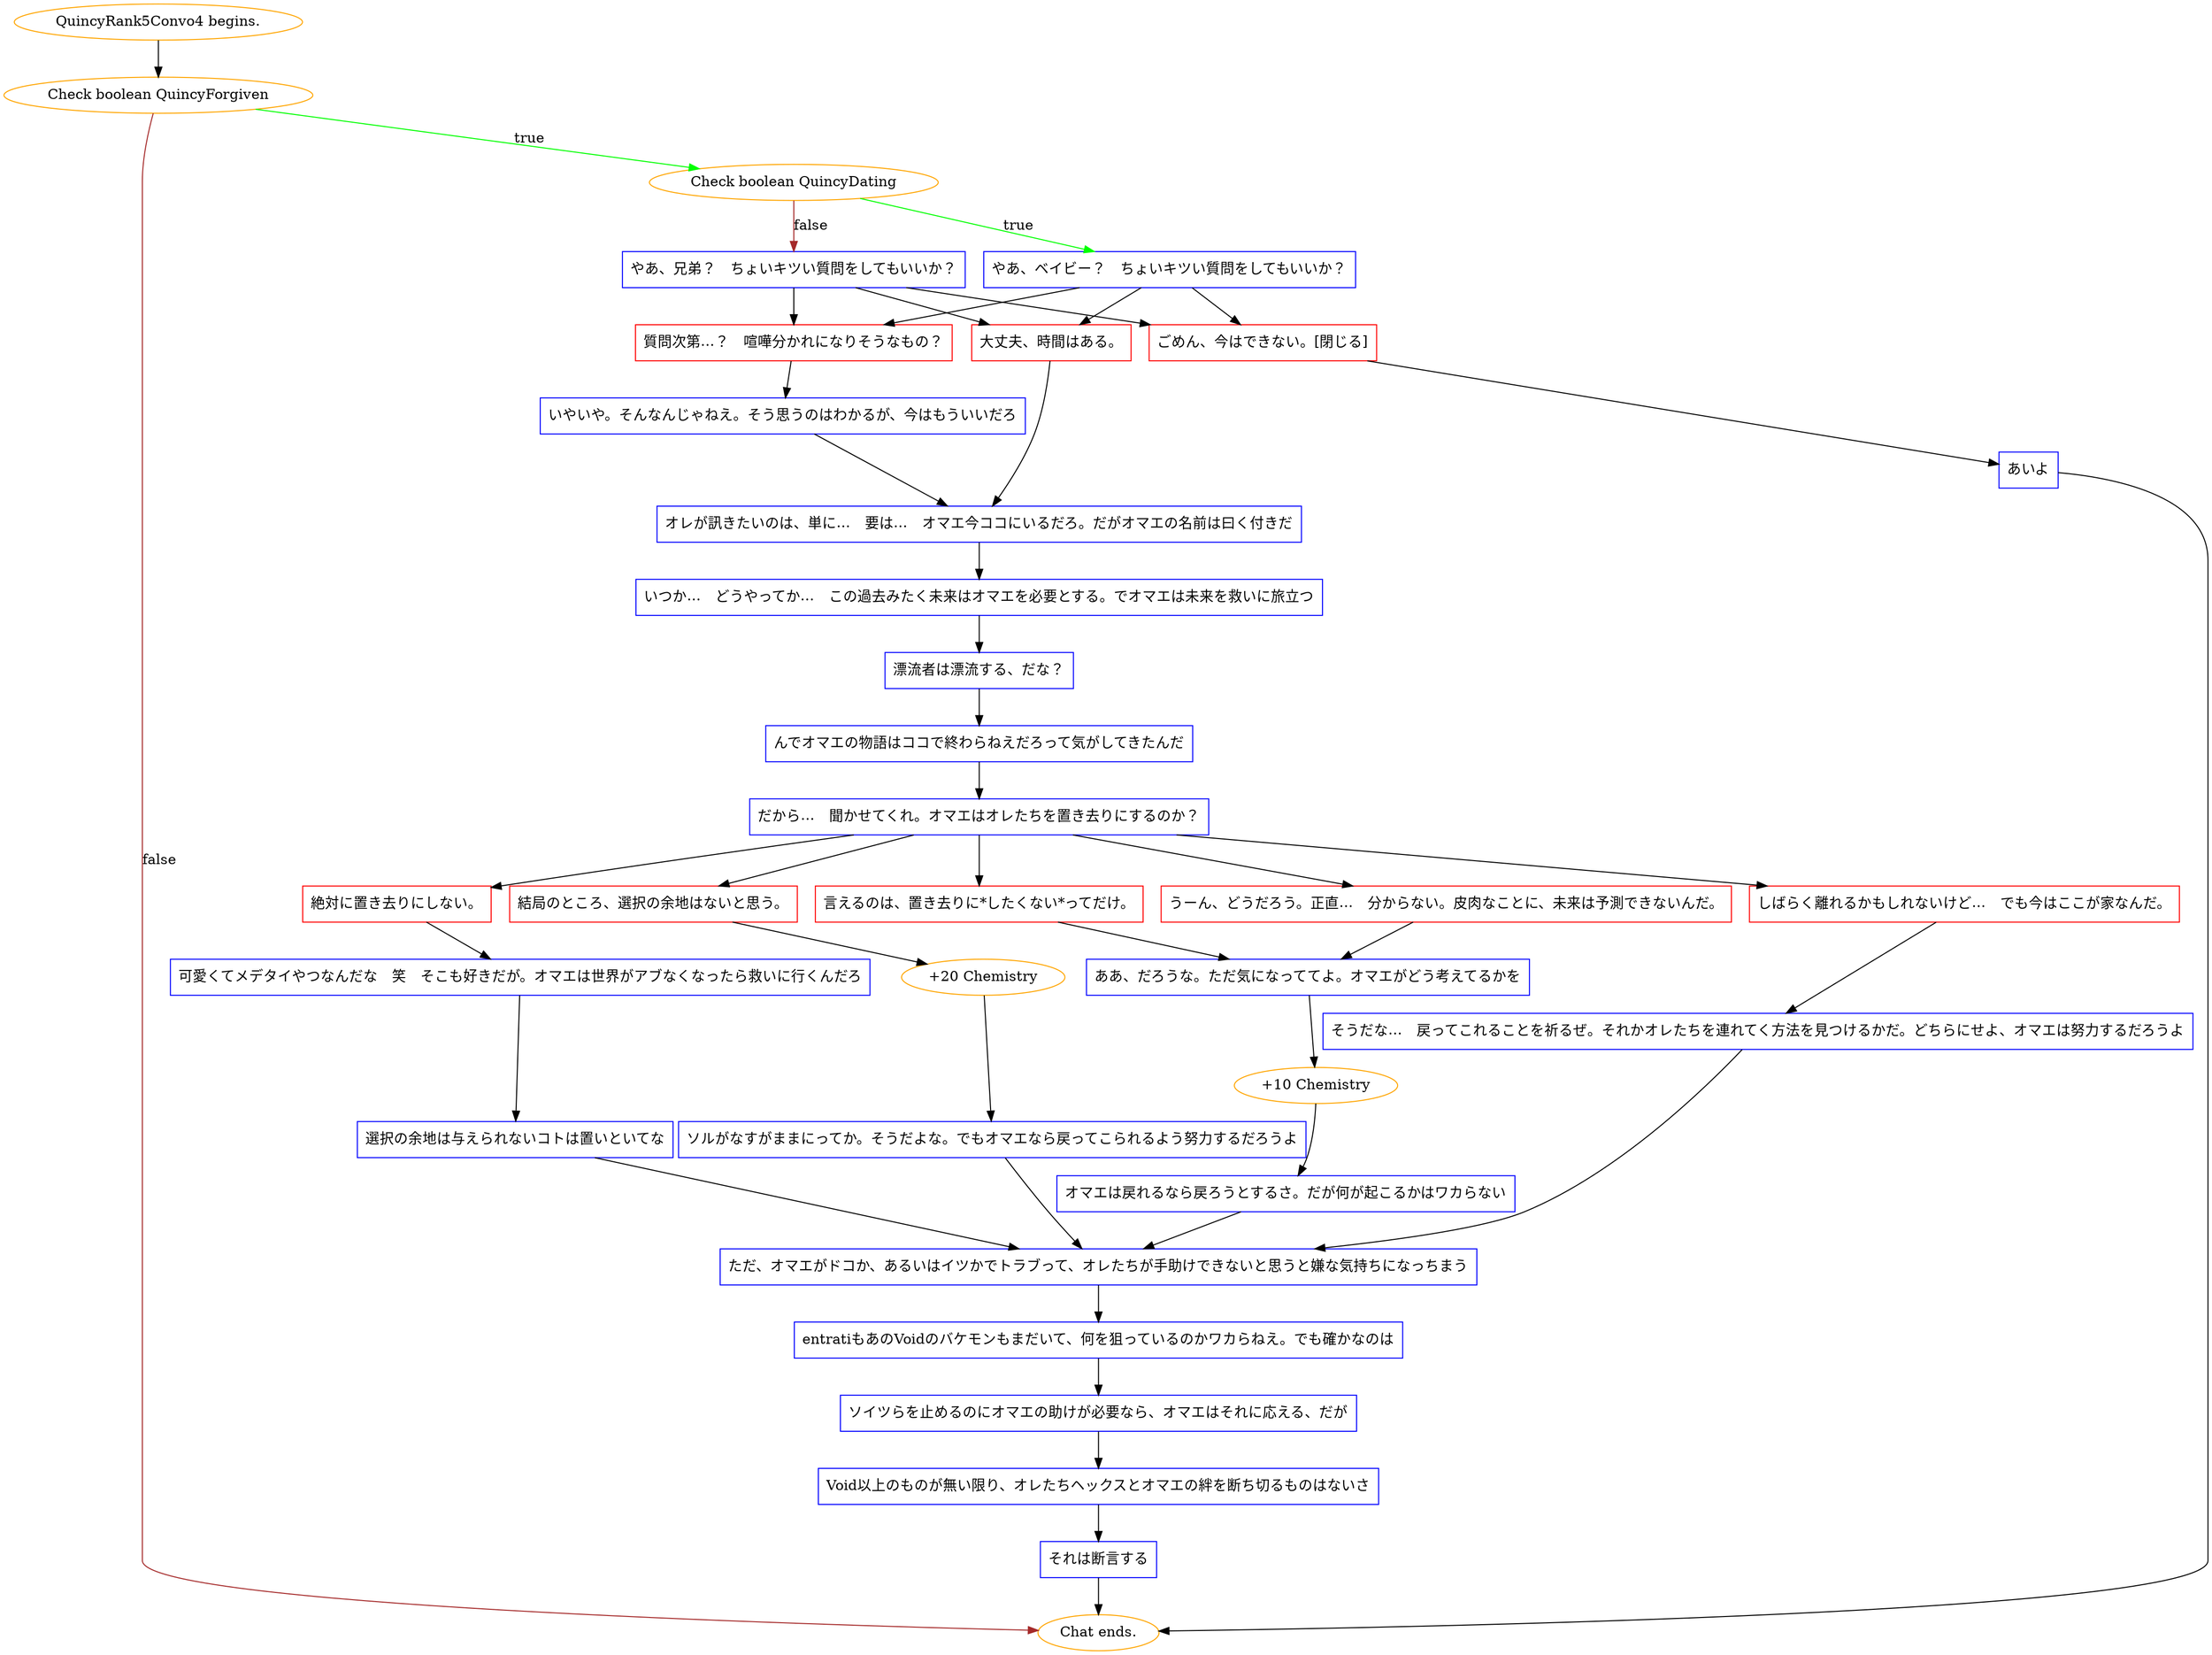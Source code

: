digraph {
	"QuincyRank5Convo4 begins." [color=orange];
		"QuincyRank5Convo4 begins." -> j3682081283;
	j3682081283 [label="Check boolean QuincyForgiven",color=orange];
		j3682081283 -> j3034684252 [label=true,color=green];
		j3682081283 -> "Chat ends." [label=false,color=brown];
	j3034684252 [label="Check boolean QuincyDating",color=orange];
		j3034684252 -> j1973941996 [label=true,color=green];
		j3034684252 -> j2381709846 [label=false,color=brown];
	"Chat ends." [color=orange];
	j1973941996 [label="やあ、ベイビー？　ちょいキツい質問をしてもいいか？",shape=box,color=blue];
		j1973941996 -> j2756527362;
		j1973941996 -> j3933034752;
		j1973941996 -> j2043556140;
	j2381709846 [label="やあ、兄弟？　ちょいキツい質問をしてもいいか？",shape=box,color=blue];
		j2381709846 -> j2756527362;
		j2381709846 -> j3933034752;
		j2381709846 -> j2043556140;
	j2756527362 [label="質問次第…？　喧嘩分かれになりそうなもの？",shape=box,color=red];
		j2756527362 -> j2311094158;
	j3933034752 [label="大丈夫、時間はある。",shape=box,color=red];
		j3933034752 -> j265335991;
	j2043556140 [label="ごめん、今はできない。[閉じる]",shape=box,color=red];
		j2043556140 -> j1027775213;
	j2311094158 [label="いやいや。そんなんじゃねえ。そう思うのはわかるが、今はもういいだろ",shape=box,color=blue];
		j2311094158 -> j265335991;
	j265335991 [label="オレが訊きたいのは、単に…　要は…　オマエ今ココにいるだろ。だがオマエの名前は曰く付きだ",shape=box,color=blue];
		j265335991 -> j3201354891;
	j1027775213 [label="あいよ",shape=box,color=blue];
		j1027775213 -> "Chat ends.";
	j3201354891 [label="いつか…　どうやってか…　この過去みたく未来はオマエを必要とする。でオマエは未来を救いに旅立つ",shape=box,color=blue];
		j3201354891 -> j1548770637;
	j1548770637 [label="漂流者は漂流する、だな？",shape=box,color=blue];
		j1548770637 -> j3951677395;
	j3951677395 [label="んでオマエの物語はココで終わらねえだろって気がしてきたんだ",shape=box,color=blue];
		j3951677395 -> j275094495;
	j275094495 [label="だから…　聞かせてくれ。オマエはオレたちを置き去りにするのか？",shape=box,color=blue];
		j275094495 -> j4205837132;
		j275094495 -> j2350938395;
		j275094495 -> j510910596;
		j275094495 -> j2809500166;
		j275094495 -> j2551656251;
	j4205837132 [label="うーん、どうだろう。正直…　分からない。皮肉なことに、未来は予測できないんだ。",shape=box,color=red];
		j4205837132 -> j3647338434;
	j2350938395 [label="言えるのは、置き去りに*したくない*ってだけ。",shape=box,color=red];
		j2350938395 -> j3647338434;
	j510910596 [label="絶対に置き去りにしない。",shape=box,color=red];
		j510910596 -> j342070188;
	j2809500166 [label="しばらく離れるかもしれないけど…　でも今はここが家なんだ。",shape=box,color=red];
		j2809500166 -> j1544497735;
	j2551656251 [label="結局のところ、選択の余地はないと思う。",shape=box,color=red];
		j2551656251 -> j2396886092;
	j3647338434 [label="ああ、だろうな。ただ気になっててよ。オマエがどう考えてるかを",shape=box,color=blue];
		j3647338434 -> j2296980426;
	j342070188 [label="可愛くてメデタイやつなんだな　笑　そこも好きだが。オマエは世界がアブなくなったら救いに行くんだろ",shape=box,color=blue];
		j342070188 -> j2076837578;
	j1544497735 [label="そうだな…　戻ってこれることを祈るぜ。それかオレたちを連れてく方法を見つけるかだ。どちらにせよ、オマエは努力するだろうよ",shape=box,color=blue];
		j1544497735 -> j3873647832;
	j2396886092 [label="+20 Chemistry",color=orange];
		j2396886092 -> j3074068832;
	j2296980426 [label="+10 Chemistry",color=orange];
		j2296980426 -> j277816532;
	j2076837578 [label="選択の余地は与えられないコトは置いといてな",shape=box,color=blue];
		j2076837578 -> j3873647832;
	j3873647832 [label="ただ、オマエがドコか、あるいはイツかでトラブって、オレたちが手助けできないと思うと嫌な気持ちになっちまう",shape=box,color=blue];
		j3873647832 -> j1091001818;
	j3074068832 [label="ソルがなすがままにってか。そうだよな。でもオマエなら戻ってこられるよう努力するだろうよ",shape=box,color=blue];
		j3074068832 -> j3873647832;
	j277816532 [label="オマエは戻れるなら戻ろうとするさ。だが何が起こるかはワカらない",shape=box,color=blue];
		j277816532 -> j3873647832;
	j1091001818 [label="entratiもあのVoidのバケモンもまだいて、何を狙っているのかワカらねえ。でも確かなのは",shape=box,color=blue];
		j1091001818 -> j1793215436;
	j1793215436 [label="ソイツらを止めるのにオマエの助けが必要なら、オマエはそれに応える、だが",shape=box,color=blue];
		j1793215436 -> j2463796827;
	j2463796827 [label="Void以上のものが無い限り、オレたちヘックスとオマエの絆を断ち切るものはないさ",shape=box,color=blue];
		j2463796827 -> j3224513841;
	j3224513841 [label="それは断言する",shape=box,color=blue];
		j3224513841 -> "Chat ends.";
}